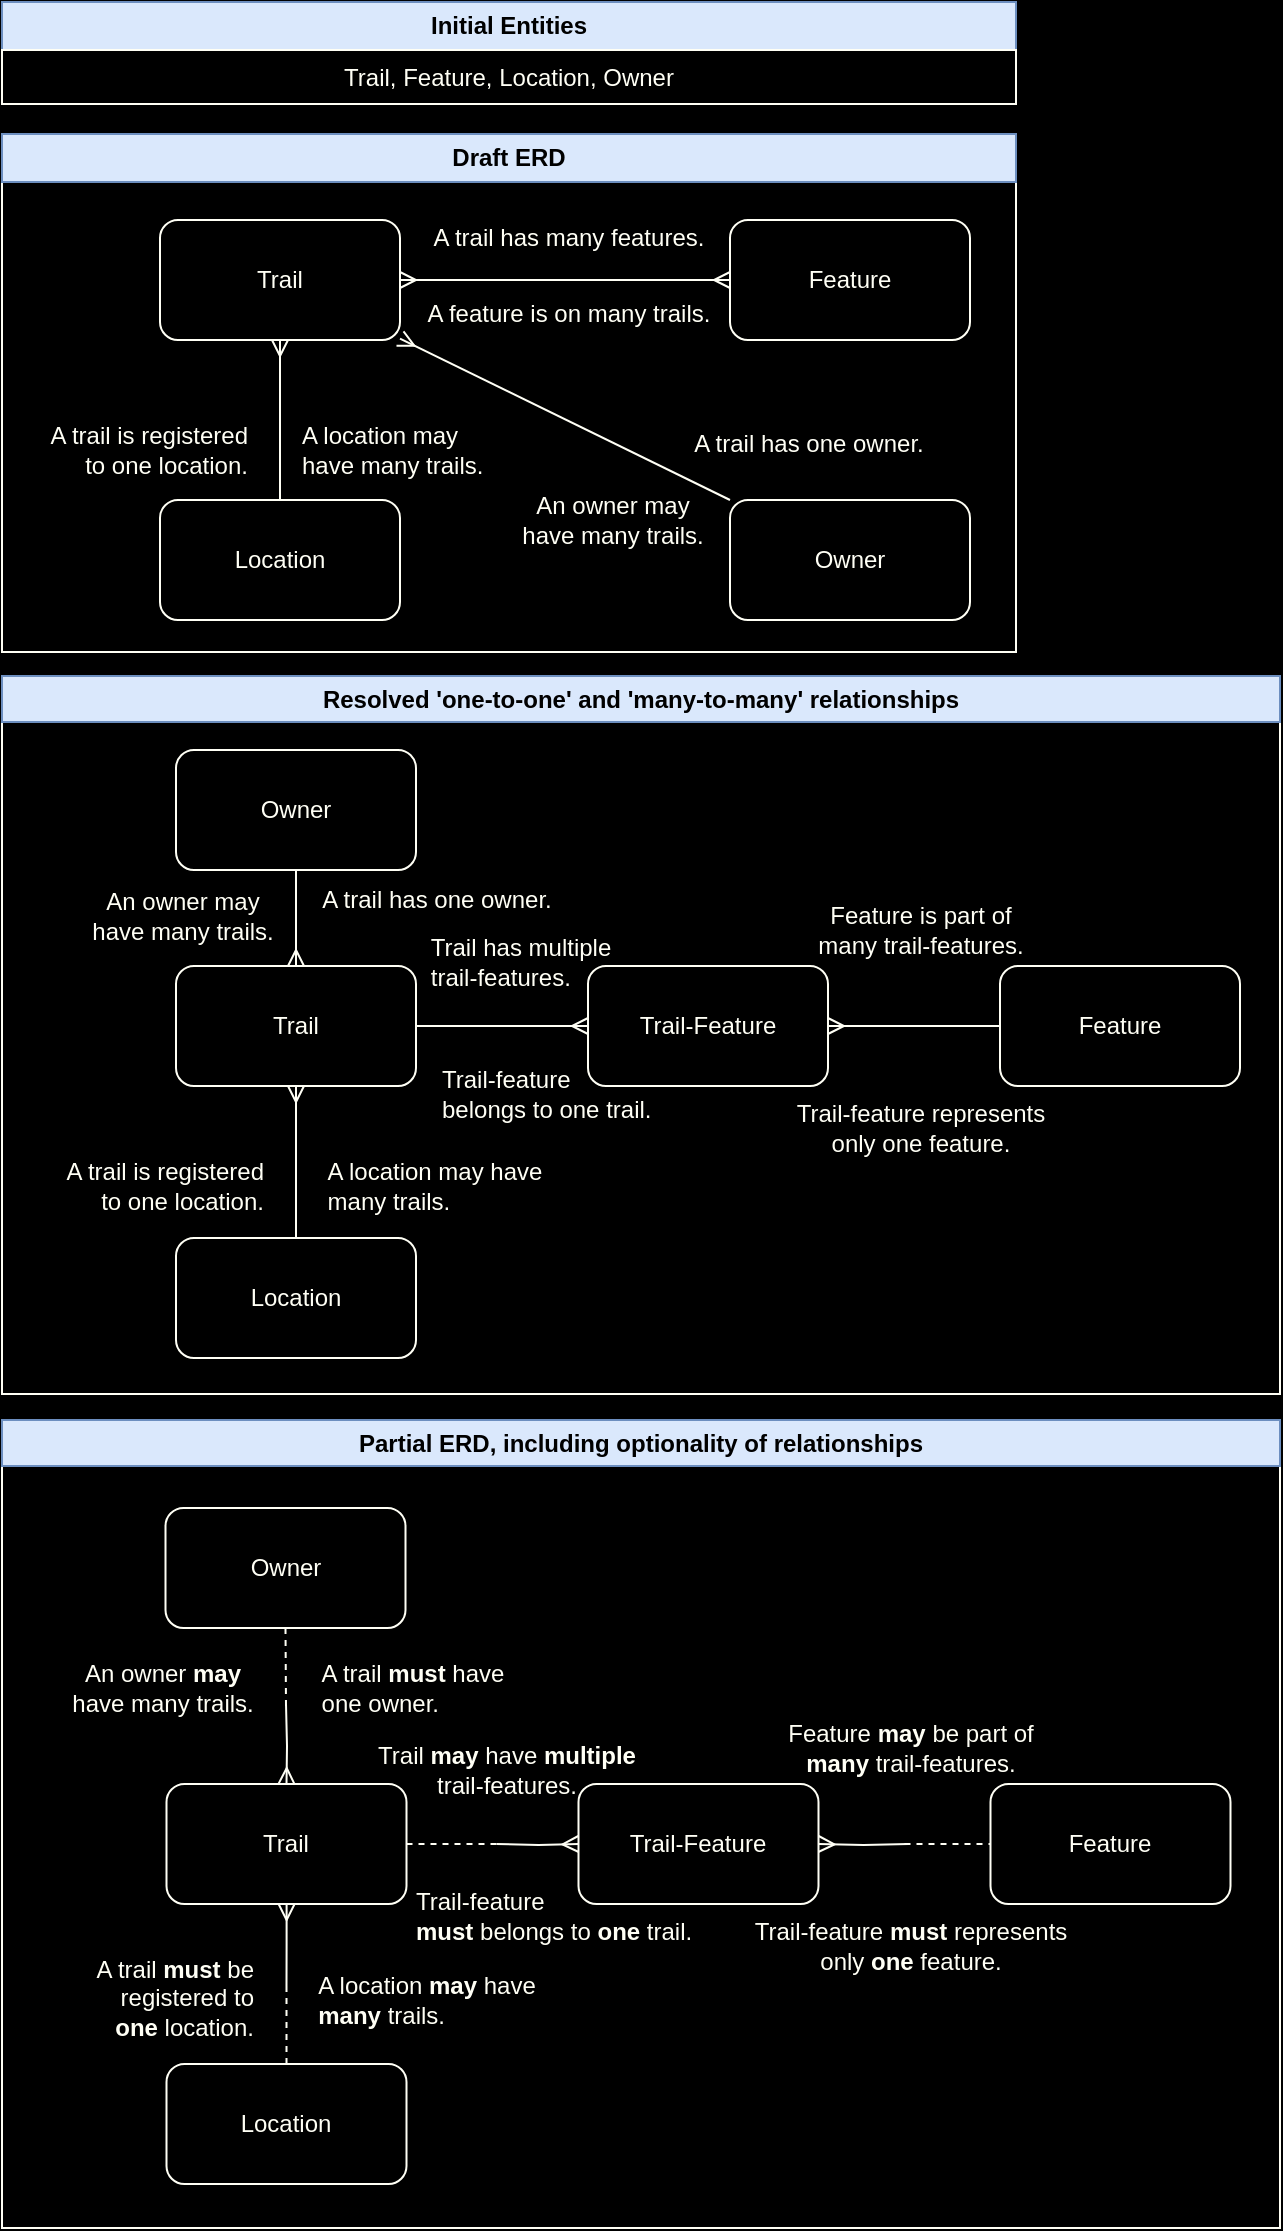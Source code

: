 <mxfile version="24.8.3">
  <diagram name="Page-1" id="eJ1suCUGfrgjvpVPt0L2">
    <mxGraphModel dx="805" dy="453" grid="0" gridSize="10" guides="1" tooltips="1" connect="1" arrows="1" fold="1" page="1" pageScale="1" pageWidth="2336" pageHeight="1654" background="#000000" math="0" shadow="0">
      <root>
        <mxCell id="0" />
        <mxCell id="1" parent="0" />
        <mxCell id="AQzfYVfxDlzEViwBDPFZ-12" value="" style="rounded=0;whiteSpace=wrap;html=1;fillColor=none;strokeColor=#FFFFF5;" parent="1" vertex="1">
          <mxGeometry x="401" y="200" width="507" height="259" as="geometry" />
        </mxCell>
        <mxCell id="AQzfYVfxDlzEViwBDPFZ-25" value="" style="rounded=0;whiteSpace=wrap;html=1;fillColor=none;strokeColor=#FFFFF5;" parent="1" vertex="1">
          <mxGeometry x="401" y="471" width="639" height="359" as="geometry" />
        </mxCell>
        <mxCell id="AQzfYVfxDlzEViwBDPFZ-4" style="edgeStyle=orthogonalEdgeStyle;rounded=0;orthogonalLoop=1;jettySize=auto;html=1;entryX=0.5;entryY=0;entryDx=0;entryDy=0;startArrow=ERmany;startFill=0;endArrow=none;endFill=0;strokeColor=#FFFFF5;" parent="1" source="AQzfYVfxDlzEViwBDPFZ-1" target="AQzfYVfxDlzEViwBDPFZ-3" edge="1">
          <mxGeometry relative="1" as="geometry" />
        </mxCell>
        <mxCell id="AQzfYVfxDlzEViwBDPFZ-5" style="edgeStyle=orthogonalEdgeStyle;rounded=0;orthogonalLoop=1;jettySize=auto;html=1;entryX=0;entryY=0.5;entryDx=0;entryDy=0;endArrow=ERmany;endFill=0;startArrow=ERmany;startFill=0;strokeColor=#FFFFF5;" parent="1" source="AQzfYVfxDlzEViwBDPFZ-1" target="AQzfYVfxDlzEViwBDPFZ-2" edge="1">
          <mxGeometry relative="1" as="geometry" />
        </mxCell>
        <mxCell id="93dYQHgPQti2taukCdqZ-2" style="rounded=0;orthogonalLoop=1;jettySize=auto;html=1;entryX=0;entryY=0;entryDx=0;entryDy=0;strokeColor=#FFFFF5;endArrow=none;endFill=0;startArrow=ERmany;startFill=0;" parent="1" source="AQzfYVfxDlzEViwBDPFZ-1" target="93dYQHgPQti2taukCdqZ-1" edge="1">
          <mxGeometry relative="1" as="geometry" />
        </mxCell>
        <mxCell id="AQzfYVfxDlzEViwBDPFZ-1" value="Trail" style="rounded=1;whiteSpace=wrap;html=1;strokeColor=#FFFFF5;fillColor=#000000;fontColor=#FFFFF5;" parent="1" vertex="1">
          <mxGeometry x="480" y="243" width="120" height="60" as="geometry" />
        </mxCell>
        <mxCell id="AQzfYVfxDlzEViwBDPFZ-2" value="&lt;div&gt;Feature&lt;/div&gt;" style="rounded=1;whiteSpace=wrap;html=1;strokeColor=#FFFFF5;fillColor=#000000;fontColor=#FFFFF5;" parent="1" vertex="1">
          <mxGeometry x="765" y="243" width="120" height="60" as="geometry" />
        </mxCell>
        <mxCell id="AQzfYVfxDlzEViwBDPFZ-3" value="Location" style="rounded=1;whiteSpace=wrap;html=1;strokeColor=#FFFFF5;fillColor=#000000;fontColor=#FFFFF5;" parent="1" vertex="1">
          <mxGeometry x="480" y="383" width="120" height="60" as="geometry" />
        </mxCell>
        <mxCell id="AQzfYVfxDlzEViwBDPFZ-8" value="&lt;font color=&quot;#fffff5&quot;&gt;A trail has many features.&lt;/font&gt;" style="text;html=1;align=center;verticalAlign=middle;resizable=0;points=[];autosize=1;strokeColor=none;fillColor=none;" parent="1" vertex="1">
          <mxGeometry x="606" y="239" width="156" height="26" as="geometry" />
        </mxCell>
        <mxCell id="AQzfYVfxDlzEViwBDPFZ-9" value="&lt;font color=&quot;#fffff5&quot;&gt;A feature is on many trails.&lt;br&gt;&lt;/font&gt;" style="text;html=1;align=center;verticalAlign=middle;resizable=0;points=[];autosize=1;strokeColor=none;fillColor=none;" parent="1" vertex="1">
          <mxGeometry x="603" y="277" width="162" height="26" as="geometry" />
        </mxCell>
        <mxCell id="AQzfYVfxDlzEViwBDPFZ-10" value="&lt;font color=&quot;#fffff5&quot;&gt;A trail is registered&lt;br&gt;to one &lt;/font&gt;&lt;font color=&quot;#fffff5&quot;&gt;location.&lt;/font&gt;" style="text;html=1;align=right;verticalAlign=middle;resizable=0;points=[];autosize=1;strokeColor=none;fillColor=none;" parent="1" vertex="1">
          <mxGeometry x="405" y="337" width="120" height="41" as="geometry" />
        </mxCell>
        <mxCell id="AQzfYVfxDlzEViwBDPFZ-11" value="&lt;font color=&quot;#fffff5&quot;&gt;A location may&lt;br&gt;have &lt;/font&gt;&lt;font color=&quot;#fffff5&quot;&gt;many trails.&lt;/font&gt;" style="text;html=1;align=left;verticalAlign=middle;resizable=0;points=[];autosize=1;strokeColor=none;fillColor=none;" parent="1" vertex="1">
          <mxGeometry x="549" y="337" width="110" height="41" as="geometry" />
        </mxCell>
        <mxCell id="AQzfYVfxDlzEViwBDPFZ-13" value="&lt;b&gt;Draft ERD&lt;/b&gt;" style="rounded=0;whiteSpace=wrap;html=1;fillColor=#dae8fc;strokeColor=#6c8ebf;" parent="1" vertex="1">
          <mxGeometry x="401" y="200" width="507" height="24" as="geometry" />
        </mxCell>
        <mxCell id="AQzfYVfxDlzEViwBDPFZ-14" value="&lt;b&gt;Initial Entities&lt;/b&gt;" style="rounded=0;whiteSpace=wrap;html=1;fillColor=#dae8fc;strokeColor=#6c8ebf;" parent="1" vertex="1">
          <mxGeometry x="401" y="134" width="507" height="24" as="geometry" />
        </mxCell>
        <mxCell id="AQzfYVfxDlzEViwBDPFZ-15" value="&lt;font color=&quot;#fffff5&quot;&gt;Trail, Feature, Location, Owner&lt;br&gt;&lt;/font&gt;" style="rounded=0;whiteSpace=wrap;html=1;fillColor=none;strokeColor=#FFFFF5;" parent="1" vertex="1">
          <mxGeometry x="401" y="158" width="507" height="27" as="geometry" />
        </mxCell>
        <mxCell id="AQzfYVfxDlzEViwBDPFZ-16" style="edgeStyle=orthogonalEdgeStyle;rounded=0;orthogonalLoop=1;jettySize=auto;html=1;entryX=0.5;entryY=0;entryDx=0;entryDy=0;startArrow=ERmany;startFill=0;endArrow=none;endFill=0;strokeColor=#FFFFF5;" parent="1" source="AQzfYVfxDlzEViwBDPFZ-18" target="AQzfYVfxDlzEViwBDPFZ-20" edge="1">
          <mxGeometry relative="1" as="geometry" />
        </mxCell>
        <mxCell id="AQzfYVfxDlzEViwBDPFZ-28" style="edgeStyle=orthogonalEdgeStyle;rounded=0;orthogonalLoop=1;jettySize=auto;html=1;entryX=0;entryY=0.5;entryDx=0;entryDy=0;strokeColor=#FFFFF5;endArrow=ERmany;endFill=0;" parent="1" source="AQzfYVfxDlzEViwBDPFZ-18" target="AQzfYVfxDlzEViwBDPFZ-27" edge="1">
          <mxGeometry relative="1" as="geometry" />
        </mxCell>
        <mxCell id="AQzfYVfxDlzEViwBDPFZ-18" value="Trail" style="rounded=1;whiteSpace=wrap;html=1;strokeColor=#FFFFF5;fillColor=#000000;fontColor=#FFFFF5;" parent="1" vertex="1">
          <mxGeometry x="488" y="616" width="120" height="60" as="geometry" />
        </mxCell>
        <mxCell id="AQzfYVfxDlzEViwBDPFZ-29" style="edgeStyle=orthogonalEdgeStyle;rounded=0;orthogonalLoop=1;jettySize=auto;html=1;entryX=1;entryY=0.5;entryDx=0;entryDy=0;strokeColor=#FFFFF5;endArrow=ERmany;endFill=0;" parent="1" source="AQzfYVfxDlzEViwBDPFZ-19" target="AQzfYVfxDlzEViwBDPFZ-27" edge="1">
          <mxGeometry relative="1" as="geometry" />
        </mxCell>
        <mxCell id="AQzfYVfxDlzEViwBDPFZ-19" value="&lt;div&gt;Feature&lt;/div&gt;" style="rounded=1;whiteSpace=wrap;html=1;strokeColor=#FFFFF5;fillColor=#000000;fontColor=#FFFFF5;" parent="1" vertex="1">
          <mxGeometry x="900" y="616" width="120" height="60" as="geometry" />
        </mxCell>
        <mxCell id="AQzfYVfxDlzEViwBDPFZ-20" value="Location" style="rounded=1;whiteSpace=wrap;html=1;strokeColor=#FFFFF5;fillColor=#000000;fontColor=#FFFFF5;" parent="1" vertex="1">
          <mxGeometry x="488" y="752" width="120" height="60" as="geometry" />
        </mxCell>
        <mxCell id="AQzfYVfxDlzEViwBDPFZ-21" value="&lt;font color=&quot;#fffff5&quot;&gt;Trail has multiple&lt;br&gt;&lt;/font&gt;&lt;div align=&quot;left&quot;&gt;&lt;font color=&quot;#fffff5&quot;&gt;trail-features.&lt;/font&gt;&lt;br&gt;&lt;/div&gt;" style="text;html=1;align=center;verticalAlign=middle;resizable=0;points=[];autosize=1;strokeColor=none;fillColor=none;" parent="1" vertex="1">
          <mxGeometry x="603" y="593" width="113" height="41" as="geometry" />
        </mxCell>
        <mxCell id="AQzfYVfxDlzEViwBDPFZ-22" value="&lt;font color=&quot;#fffff5&quot;&gt;Feature is part of&lt;br&gt;many trail-features.&lt;/font&gt;" style="text;html=1;align=center;verticalAlign=middle;resizable=0;points=[];autosize=1;strokeColor=none;fillColor=none;" parent="1" vertex="1">
          <mxGeometry x="798" y="577" width="123" height="41" as="geometry" />
        </mxCell>
        <mxCell id="AQzfYVfxDlzEViwBDPFZ-23" value="&lt;font color=&quot;#fffff5&quot;&gt;A trail is registered&lt;br&gt;to one &lt;/font&gt;&lt;font color=&quot;#fffff5&quot;&gt;location.&lt;/font&gt;" style="text;html=1;align=right;verticalAlign=middle;resizable=0;points=[];autosize=1;strokeColor=none;fillColor=none;" parent="1" vertex="1">
          <mxGeometry x="413" y="705" width="120" height="41" as="geometry" />
        </mxCell>
        <mxCell id="AQzfYVfxDlzEViwBDPFZ-24" value="&lt;font color=&quot;#fffff5&quot;&gt;A location may have&lt;br&gt;&lt;/font&gt;&lt;div align=&quot;left&quot;&gt;&lt;font color=&quot;#fffff5&quot;&gt;many trails.&lt;/font&gt;&lt;br&gt;&lt;/div&gt;" style="text;html=1;align=center;verticalAlign=middle;resizable=0;points=[];autosize=1;strokeColor=none;fillColor=none;" parent="1" vertex="1">
          <mxGeometry x="554" y="705" width="126" height="41" as="geometry" />
        </mxCell>
        <mxCell id="AQzfYVfxDlzEViwBDPFZ-26" value="&lt;b&gt;Resolved &#39;one-to-one&#39; and &#39;many-to-many&#39; relationships&lt;br&gt;&lt;/b&gt;" style="rounded=0;whiteSpace=wrap;html=1;fillColor=#dae8fc;strokeColor=#6c8ebf;" parent="1" vertex="1">
          <mxGeometry x="401" y="471" width="639" height="23" as="geometry" />
        </mxCell>
        <mxCell id="AQzfYVfxDlzEViwBDPFZ-27" value="Trail-Feature" style="rounded=1;whiteSpace=wrap;html=1;strokeColor=#FFFFF5;fillColor=#000000;fontColor=#FFFFF5;" parent="1" vertex="1">
          <mxGeometry x="694" y="616" width="120" height="60" as="geometry" />
        </mxCell>
        <mxCell id="AQzfYVfxDlzEViwBDPFZ-30" value="&lt;div align=&quot;left&quot;&gt;&lt;font color=&quot;#fffff5&quot;&gt;Trail-feature&lt;/font&gt;&lt;br&gt;&lt;/div&gt;&lt;div align=&quot;left&quot;&gt;&lt;font color=&quot;#fffff5&quot;&gt;belongs to one trail.&lt;/font&gt;&lt;br&gt;&lt;/div&gt;" style="text;html=1;align=left;verticalAlign=middle;resizable=0;points=[];autosize=1;strokeColor=none;fillColor=none;" parent="1" vertex="1">
          <mxGeometry x="619" y="659" width="126" height="41" as="geometry" />
        </mxCell>
        <mxCell id="AQzfYVfxDlzEViwBDPFZ-31" value="&lt;font color=&quot;#fffff5&quot;&gt;Trail-feature represents&lt;br&gt;only one feature.&lt;/font&gt;" style="text;html=1;align=center;verticalAlign=middle;resizable=0;points=[];autosize=1;strokeColor=none;fillColor=none;" parent="1" vertex="1">
          <mxGeometry x="786" y="676" width="147" height="41" as="geometry" />
        </mxCell>
        <mxCell id="AQzfYVfxDlzEViwBDPFZ-32" value="" style="rounded=0;whiteSpace=wrap;html=1;fillColor=none;strokeColor=#FFFFF5;" parent="1" vertex="1">
          <mxGeometry x="401" y="843" width="639" height="404" as="geometry" />
        </mxCell>
        <mxCell id="AQzfYVfxDlzEViwBDPFZ-33" style="edgeStyle=orthogonalEdgeStyle;rounded=0;orthogonalLoop=1;jettySize=auto;html=1;startArrow=ERmany;startFill=0;endArrow=none;endFill=0;strokeColor=#FFFFF5;" parent="1" source="AQzfYVfxDlzEViwBDPFZ-35" edge="1">
          <mxGeometry relative="1" as="geometry">
            <mxPoint x="543.25" y="1126" as="targetPoint" />
          </mxGeometry>
        </mxCell>
        <mxCell id="AQzfYVfxDlzEViwBDPFZ-53" style="edgeStyle=orthogonalEdgeStyle;rounded=0;orthogonalLoop=1;jettySize=auto;html=1;entryX=0;entryY=0.5;entryDx=0;entryDy=0;endArrow=ERmany;endFill=0;strokeColor=#FFFFF5;" parent="1" target="AQzfYVfxDlzEViwBDPFZ-44" edge="1">
          <mxGeometry relative="1" as="geometry">
            <mxPoint x="648.25" y="1055" as="sourcePoint" />
          </mxGeometry>
        </mxCell>
        <mxCell id="AQzfYVfxDlzEViwBDPFZ-35" value="Trail" style="rounded=1;whiteSpace=wrap;html=1;strokeColor=#FFFFF5;fillColor=#000000;fontColor=#FFFFF5;" parent="1" vertex="1">
          <mxGeometry x="483.25" y="1025" width="120" height="60" as="geometry" />
        </mxCell>
        <mxCell id="AQzfYVfxDlzEViwBDPFZ-36" style="edgeStyle=orthogonalEdgeStyle;rounded=0;orthogonalLoop=1;jettySize=auto;html=1;entryX=1;entryY=0.5;entryDx=0;entryDy=0;strokeColor=#FFFFF5;endArrow=ERmany;endFill=0;" parent="1" target="AQzfYVfxDlzEViwBDPFZ-44" edge="1">
          <mxGeometry relative="1" as="geometry">
            <mxPoint x="854.25" y="1055" as="sourcePoint" />
          </mxGeometry>
        </mxCell>
        <mxCell id="AQzfYVfxDlzEViwBDPFZ-37" value="&lt;div&gt;Feature&lt;/div&gt;" style="rounded=1;whiteSpace=wrap;html=1;strokeColor=#FFFFF5;fillColor=#000000;fontColor=#FFFFF5;" parent="1" vertex="1">
          <mxGeometry x="895.25" y="1025" width="120" height="60" as="geometry" />
        </mxCell>
        <mxCell id="AQzfYVfxDlzEViwBDPFZ-38" value="Location" style="rounded=1;whiteSpace=wrap;html=1;strokeColor=#FFFFF5;fillColor=#000000;fontColor=#FFFFF5;" parent="1" vertex="1">
          <mxGeometry x="483.25" y="1165" width="120" height="60" as="geometry" />
        </mxCell>
        <mxCell id="AQzfYVfxDlzEViwBDPFZ-39" value="&lt;font color=&quot;#fffff5&quot;&gt;Trail &lt;b&gt;may &lt;/b&gt;have &lt;b&gt;multiple&lt;br&gt;&lt;/b&gt;&lt;/font&gt;&lt;div&gt;&lt;font color=&quot;#fffff5&quot;&gt;trail-features.&lt;/font&gt;&lt;br&gt;&lt;/div&gt;" style="text;html=1;align=center;verticalAlign=middle;resizable=0;points=[];autosize=1;strokeColor=none;fillColor=none;" parent="1" vertex="1">
          <mxGeometry x="580.25" y="997" width="146" height="41" as="geometry" />
        </mxCell>
        <mxCell id="AQzfYVfxDlzEViwBDPFZ-40" value="&lt;font color=&quot;#fffff5&quot;&gt;Feature &lt;b&gt;may &lt;/b&gt;be part of&lt;br&gt;&lt;b&gt;many &lt;/b&gt;trail-features.&lt;/font&gt;" style="text;html=1;align=center;verticalAlign=middle;resizable=0;points=[];autosize=1;strokeColor=none;fillColor=none;" parent="1" vertex="1">
          <mxGeometry x="784.25" y="986" width="141" height="41" as="geometry" />
        </mxCell>
        <mxCell id="AQzfYVfxDlzEViwBDPFZ-41" value="&lt;font color=&quot;#fffff5&quot;&gt;A trail &lt;b&gt;must &lt;/b&gt;be&lt;br&gt;registered to&lt;br&gt;&lt;b&gt;one &lt;/b&gt;&lt;/font&gt;&lt;font color=&quot;#fffff5&quot;&gt;location.&lt;/font&gt;" style="text;html=1;align=right;verticalAlign=middle;resizable=0;points=[];autosize=1;strokeColor=none;fillColor=none;" parent="1" vertex="1">
          <mxGeometry x="431.25" y="1104" width="97" height="55" as="geometry" />
        </mxCell>
        <mxCell id="AQzfYVfxDlzEViwBDPFZ-42" value="&lt;font color=&quot;#fffff5&quot;&gt;A location &lt;b&gt;may &lt;/b&gt;have&lt;br&gt;&lt;/font&gt;&lt;div align=&quot;left&quot;&gt;&lt;font color=&quot;#fffff5&quot;&gt;&lt;b&gt;many &lt;/b&gt;trails.&lt;/font&gt;&lt;br&gt;&lt;/div&gt;" style="text;html=1;align=center;verticalAlign=middle;resizable=0;points=[];autosize=1;strokeColor=none;fillColor=none;" parent="1" vertex="1">
          <mxGeometry x="549.25" y="1112" width="127" height="41" as="geometry" />
        </mxCell>
        <mxCell id="AQzfYVfxDlzEViwBDPFZ-43" value="&lt;b&gt;Partial ERD, including optionality of relationships&lt;br&gt;&lt;/b&gt;" style="rounded=0;whiteSpace=wrap;html=1;fillColor=#dae8fc;strokeColor=#6c8ebf;" parent="1" vertex="1">
          <mxGeometry x="401" y="843" width="639" height="23" as="geometry" />
        </mxCell>
        <mxCell id="AQzfYVfxDlzEViwBDPFZ-44" value="Trail-Feature" style="rounded=1;whiteSpace=wrap;html=1;strokeColor=#FFFFF5;fillColor=#000000;fontColor=#FFFFF5;" parent="1" vertex="1">
          <mxGeometry x="689.25" y="1025" width="120" height="60" as="geometry" />
        </mxCell>
        <mxCell id="AQzfYVfxDlzEViwBDPFZ-45" value="&lt;div align=&quot;left&quot;&gt;&lt;font color=&quot;#fffff5&quot;&gt;Trail-feature&lt;/font&gt;&lt;br&gt;&lt;/div&gt;&lt;div align=&quot;left&quot;&gt;&lt;font color=&quot;#fffff5&quot;&gt;&lt;b&gt;must &lt;/b&gt;belongs to &lt;b&gt;one &lt;/b&gt;trail.&lt;/font&gt;&lt;br&gt;&lt;/div&gt;" style="text;html=1;align=left;verticalAlign=middle;resizable=0;points=[];autosize=1;strokeColor=none;fillColor=none;" parent="1" vertex="1">
          <mxGeometry x="606.25" y="1070" width="158" height="41" as="geometry" />
        </mxCell>
        <mxCell id="AQzfYVfxDlzEViwBDPFZ-46" value="&lt;font color=&quot;#fffff5&quot;&gt;Trail-feature &lt;b&gt;must &lt;/b&gt;represents&lt;br&gt;only &lt;b&gt;one &lt;/b&gt;feature.&lt;/font&gt;" style="text;html=1;align=center;verticalAlign=middle;resizable=0;points=[];autosize=1;strokeColor=none;fillColor=none;" parent="1" vertex="1">
          <mxGeometry x="765.25" y="1085" width="179" height="41" as="geometry" />
        </mxCell>
        <mxCell id="AQzfYVfxDlzEViwBDPFZ-48" value="" style="endArrow=none;dashed=1;html=1;rounded=0;strokeColor=#FFFFF5;entryX=1;entryY=0.5;entryDx=0;entryDy=0;" parent="1" target="AQzfYVfxDlzEViwBDPFZ-35" edge="1">
          <mxGeometry width="50" height="50" relative="1" as="geometry">
            <mxPoint x="648.25" y="1055" as="sourcePoint" />
            <mxPoint x="709.25" y="1043" as="targetPoint" />
          </mxGeometry>
        </mxCell>
        <mxCell id="AQzfYVfxDlzEViwBDPFZ-50" value="" style="endArrow=none;dashed=1;html=1;rounded=0;strokeColor=#FFFFF5;entryX=0;entryY=0.5;entryDx=0;entryDy=0;" parent="1" target="AQzfYVfxDlzEViwBDPFZ-37" edge="1">
          <mxGeometry width="50" height="50" relative="1" as="geometry">
            <mxPoint x="852.25" y="1055" as="sourcePoint" />
            <mxPoint x="729.25" y="989" as="targetPoint" />
          </mxGeometry>
        </mxCell>
        <mxCell id="AQzfYVfxDlzEViwBDPFZ-51" value="" style="endArrow=none;dashed=1;html=1;rounded=0;strokeColor=#FFFFF5;exitX=0.5;exitY=0;exitDx=0;exitDy=0;" parent="1" source="AQzfYVfxDlzEViwBDPFZ-38" edge="1">
          <mxGeometry width="50" height="50" relative="1" as="geometry">
            <mxPoint x="598.25" y="1125" as="sourcePoint" />
            <mxPoint x="543.25" y="1126" as="targetPoint" />
          </mxGeometry>
        </mxCell>
        <mxCell id="93dYQHgPQti2taukCdqZ-1" value="Owner" style="rounded=1;whiteSpace=wrap;html=1;strokeColor=#FFFFF5;fillColor=#000000;fontColor=#FFFFF5;" parent="1" vertex="1">
          <mxGeometry x="765" y="383" width="120" height="60" as="geometry" />
        </mxCell>
        <mxCell id="93dYQHgPQti2taukCdqZ-3" value="&lt;font color=&quot;#fffff5&quot;&gt;A trail has one owner.&lt;br&gt;&lt;/font&gt;" style="text;html=1;align=center;verticalAlign=middle;resizable=0;points=[];autosize=1;strokeColor=none;fillColor=none;" parent="1" vertex="1">
          <mxGeometry x="735" y="342" width="138" height="26" as="geometry" />
        </mxCell>
        <mxCell id="93dYQHgPQti2taukCdqZ-4" value="&lt;font color=&quot;#fffff5&quot;&gt;An owner may&lt;br&gt;&lt;/font&gt;&lt;div align=&quot;right&quot;&gt;&lt;font color=&quot;#fffff5&quot;&gt;have many trails.&lt;/font&gt;&lt;br&gt;&lt;/div&gt;" style="text;html=1;align=center;verticalAlign=middle;resizable=0;points=[];autosize=1;strokeColor=none;fillColor=none;" parent="1" vertex="1">
          <mxGeometry x="651" y="372" width="110" height="41" as="geometry" />
        </mxCell>
        <mxCell id="93dYQHgPQti2taukCdqZ-6" style="edgeStyle=orthogonalEdgeStyle;rounded=0;orthogonalLoop=1;jettySize=auto;html=1;entryX=0.5;entryY=0;entryDx=0;entryDy=0;strokeColor=#FFFFF5;endArrow=ERmany;endFill=0;" parent="1" source="93dYQHgPQti2taukCdqZ-5" target="AQzfYVfxDlzEViwBDPFZ-18" edge="1">
          <mxGeometry relative="1" as="geometry" />
        </mxCell>
        <mxCell id="93dYQHgPQti2taukCdqZ-5" value="Owner" style="rounded=1;whiteSpace=wrap;html=1;strokeColor=#FFFFF5;fillColor=#000000;fontColor=#FFFFF5;" parent="1" vertex="1">
          <mxGeometry x="488" y="508" width="120" height="60" as="geometry" />
        </mxCell>
        <mxCell id="93dYQHgPQti2taukCdqZ-7" value="&lt;font color=&quot;#fffff5&quot;&gt;An owner may&lt;br&gt;&lt;/font&gt;&lt;div align=&quot;right&quot;&gt;&lt;font color=&quot;#fffff5&quot;&gt;have many trails.&lt;/font&gt;&lt;br&gt;&lt;/div&gt;" style="text;html=1;align=center;verticalAlign=middle;resizable=0;points=[];autosize=1;strokeColor=none;fillColor=none;" parent="1" vertex="1">
          <mxGeometry x="436" y="570" width="110" height="41" as="geometry" />
        </mxCell>
        <mxCell id="93dYQHgPQti2taukCdqZ-8" value="&lt;font color=&quot;#fffff5&quot;&gt;A trail has one owner.&lt;br&gt;&lt;/font&gt;" style="text;html=1;align=center;verticalAlign=middle;resizable=0;points=[];autosize=1;strokeColor=none;fillColor=none;" parent="1" vertex="1">
          <mxGeometry x="549" y="570" width="138" height="26" as="geometry" />
        </mxCell>
        <mxCell id="93dYQHgPQti2taukCdqZ-10" style="edgeStyle=orthogonalEdgeStyle;rounded=0;orthogonalLoop=1;jettySize=auto;html=1;entryX=0.5;entryY=0;entryDx=0;entryDy=0;strokeColor=#FFFFF5;endArrow=ERmany;endFill=0;" parent="1" target="AQzfYVfxDlzEViwBDPFZ-35" edge="1">
          <mxGeometry relative="1" as="geometry">
            <mxPoint x="543" y="985" as="sourcePoint" />
          </mxGeometry>
        </mxCell>
        <mxCell id="93dYQHgPQti2taukCdqZ-9" value="Owner" style="rounded=1;whiteSpace=wrap;html=1;strokeColor=#FFFFF5;fillColor=#000000;fontColor=#FFFFF5;" parent="1" vertex="1">
          <mxGeometry x="482.75" y="887" width="120" height="60" as="geometry" />
        </mxCell>
        <mxCell id="93dYQHgPQti2taukCdqZ-11" value="&lt;font color=&quot;#fffff5&quot;&gt;An owner &lt;b&gt;may&lt;br&gt;&lt;/b&gt;&lt;/font&gt;&lt;div align=&quot;right&quot;&gt;&lt;font color=&quot;#fffff5&quot;&gt;have many trails.&lt;/font&gt;&lt;br&gt;&lt;/div&gt;" style="text;html=1;align=center;verticalAlign=middle;resizable=0;points=[];autosize=1;strokeColor=none;fillColor=none;" parent="1" vertex="1">
          <mxGeometry x="425.75" y="956" width="110" height="41" as="geometry" />
        </mxCell>
        <mxCell id="93dYQHgPQti2taukCdqZ-12" value="&lt;font color=&quot;#fffff5&quot;&gt;A trail &lt;b&gt;must &lt;/b&gt;have&lt;br&gt;&lt;/font&gt;&lt;div align=&quot;left&quot;&gt;&lt;font color=&quot;#fffff5&quot;&gt;one owner.&lt;/font&gt;&lt;br&gt;&lt;/div&gt;" style="text;html=1;align=center;verticalAlign=middle;resizable=0;points=[];autosize=1;strokeColor=none;fillColor=none;" parent="1" vertex="1">
          <mxGeometry x="548.75" y="956" width="115" height="41" as="geometry" />
        </mxCell>
        <mxCell id="93dYQHgPQti2taukCdqZ-13" value="" style="endArrow=none;dashed=1;html=1;rounded=0;strokeColor=#FFFFF5;exitX=0.5;exitY=1;exitDx=0;exitDy=0;" parent="1" source="93dYQHgPQti2taukCdqZ-9" edge="1">
          <mxGeometry width="50" height="50" relative="1" as="geometry">
            <mxPoint x="587.25" y="986" as="sourcePoint" />
            <mxPoint x="543" y="986" as="targetPoint" />
          </mxGeometry>
        </mxCell>
      </root>
    </mxGraphModel>
  </diagram>
</mxfile>
